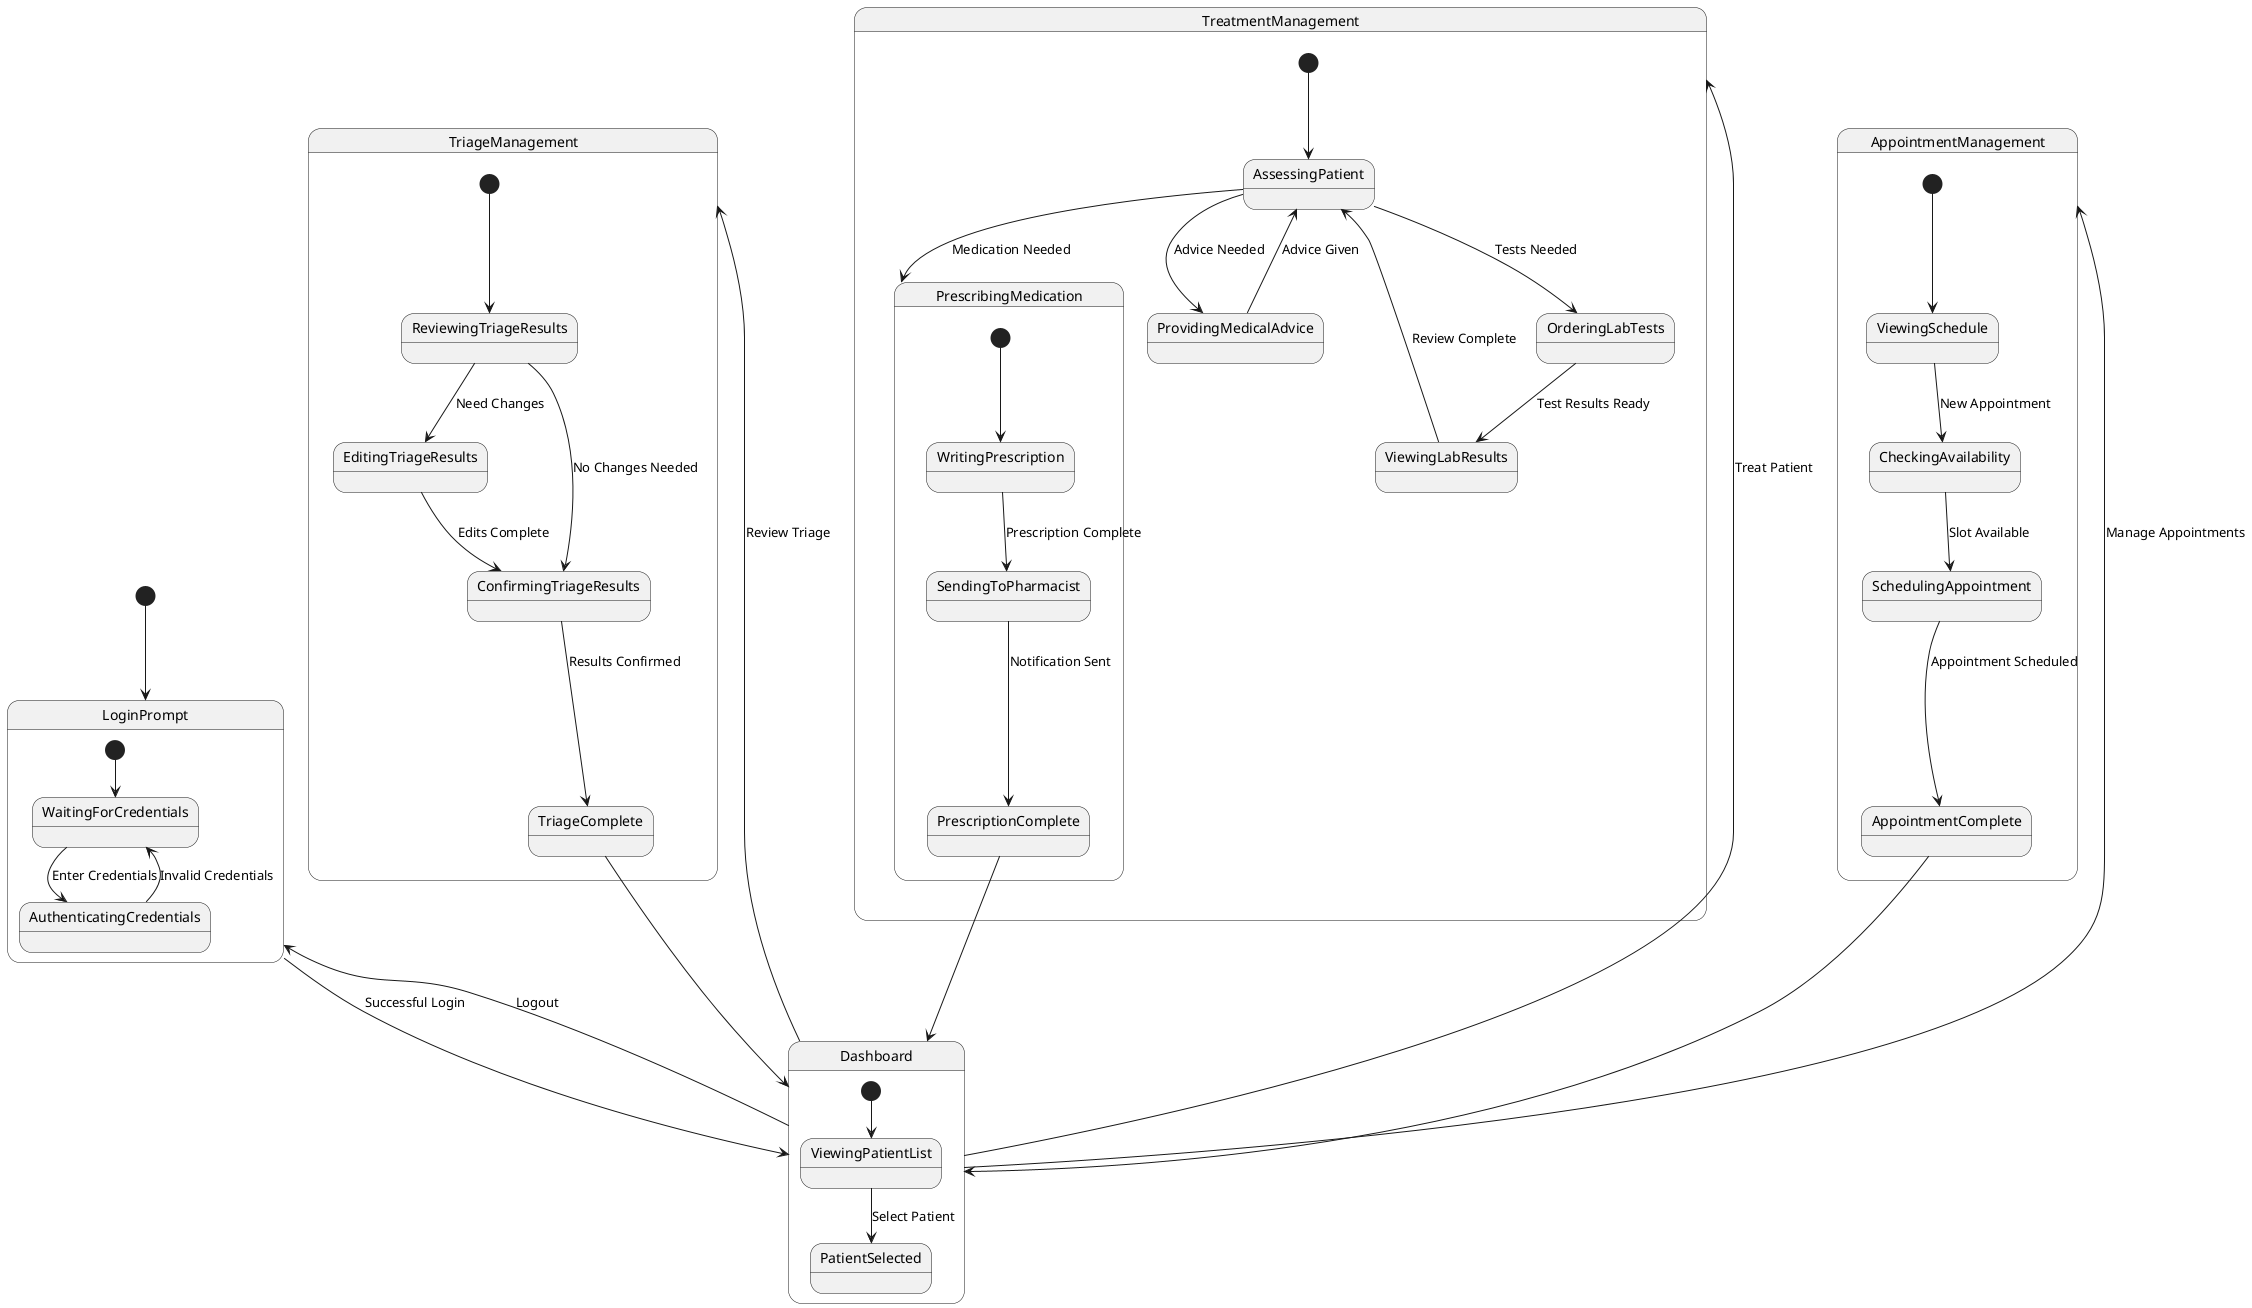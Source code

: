 @startuml
[*] --> LoginPrompt

state LoginPrompt {
    [*] --> WaitingForCredentials
    WaitingForCredentials --> AuthenticatingCredentials : Enter Credentials
    AuthenticatingCredentials --> WaitingForCredentials : Invalid Credentials
}

state Dashboard {
    [*] --> ViewingPatientList
    ViewingPatientList --> PatientSelected : Select Patient
}

state TriageManagement {
    [*] --> ReviewingTriageResults
    ReviewingTriageResults --> EditingTriageResults : Need Changes
    EditingTriageResults --> ConfirmingTriageResults : Edits Complete
    ReviewingTriageResults --> ConfirmingTriageResults : No Changes Needed
    ConfirmingTriageResults --> TriageComplete : Results Confirmed
}

state TreatmentManagement {
    [*] --> AssessingPatient
    AssessingPatient --> OrderingLabTests : Tests Needed
    AssessingPatient --> ProvidingMedicalAdvice : Advice Needed
    AssessingPatient --> PrescribingMedication : Medication Needed
    
    OrderingLabTests --> ViewingLabResults : Test Results Ready
    ViewingLabResults --> AssessingPatient : Review Complete
    
    ProvidingMedicalAdvice --> AssessingPatient : Advice Given
    
    state PrescribingMedication {
        [*] --> WritingPrescription
        WritingPrescription --> SendingToPharmacist : Prescription Complete
        SendingToPharmacist --> PrescriptionComplete : Notification Sent
    }
}

state AppointmentManagement {
    [*] --> ViewingSchedule
    ViewingSchedule --> CheckingAvailability : New Appointment
    CheckingAvailability --> SchedulingAppointment : Slot Available
    SchedulingAppointment --> AppointmentComplete : Appointment Scheduled
}

LoginPrompt --> Dashboard : Successful Login

Dashboard --> TriageManagement : Review Triage
Dashboard --> TreatmentManagement : Treat Patient
Dashboard --> AppointmentManagement : Manage Appointments

TriageComplete --> Dashboard
PrescriptionComplete --> Dashboard
AppointmentComplete --> Dashboard

Dashboard --> LoginPrompt : Logout

@enduml
